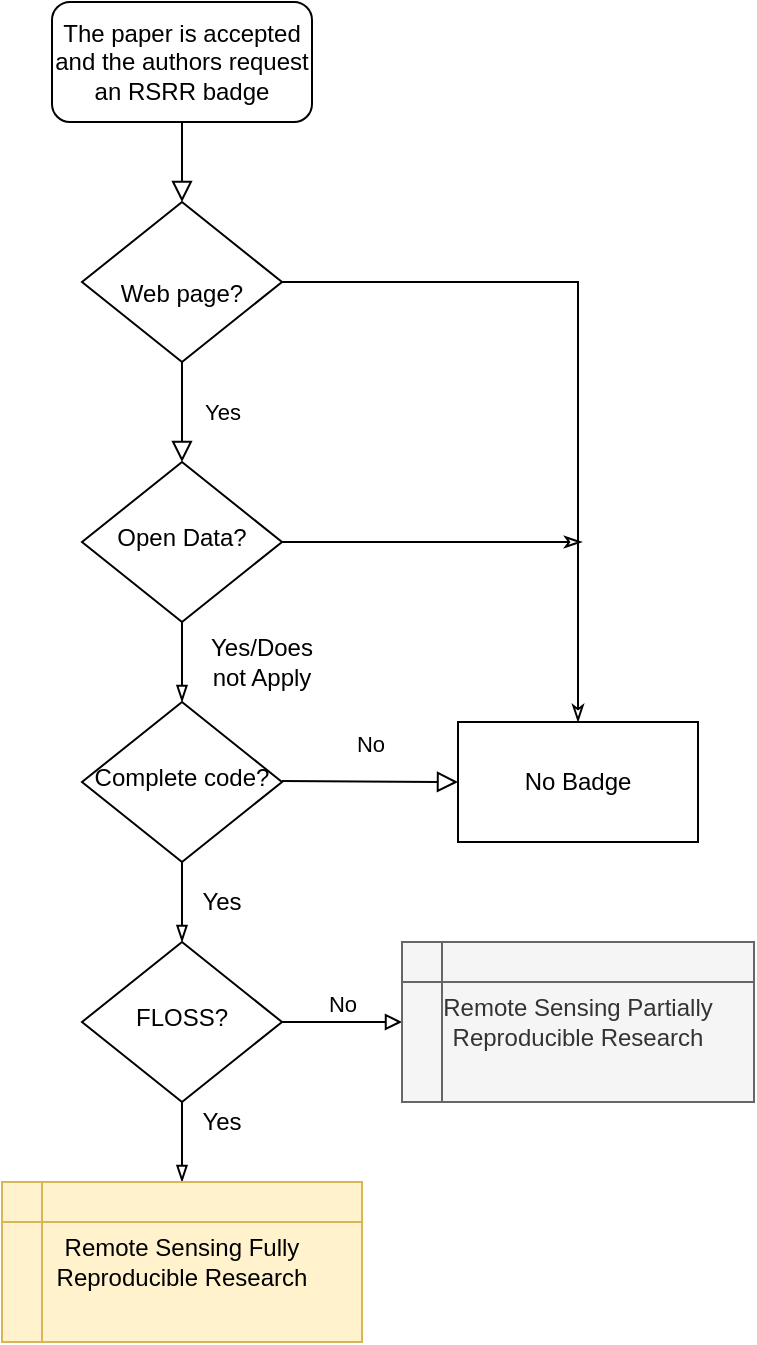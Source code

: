 <mxfile version="13.0.3" type="device"><diagram id="C5RBs43oDa-KdzZeNtuy" name="Page-1"><mxGraphModel dx="1106" dy="1003" grid="1" gridSize="10" guides="1" tooltips="1" connect="1" arrows="1" fold="1" page="1" pageScale="1" pageWidth="827" pageHeight="1169" math="0" shadow="0"><root><mxCell id="WIyWlLk6GJQsqaUBKTNV-0"/><mxCell id="WIyWlLk6GJQsqaUBKTNV-1" parent="WIyWlLk6GJQsqaUBKTNV-0"/><mxCell id="WIyWlLk6GJQsqaUBKTNV-2" value="" style="rounded=0;html=1;jettySize=auto;orthogonalLoop=1;fontSize=11;endArrow=block;endFill=0;endSize=8;strokeWidth=1;shadow=0;labelBackgroundColor=none;edgeStyle=orthogonalEdgeStyle;" parent="WIyWlLk6GJQsqaUBKTNV-1" source="WIyWlLk6GJQsqaUBKTNV-3" edge="1"><mxGeometry relative="1" as="geometry"><mxPoint x="220" y="160" as="targetPoint"/></mxGeometry></mxCell><mxCell id="WIyWlLk6GJQsqaUBKTNV-3" value="The paper is accepted and the authors request an RSRR badge" style="rounded=1;whiteSpace=wrap;html=1;fontSize=12;glass=0;strokeWidth=1;shadow=0;" parent="WIyWlLk6GJQsqaUBKTNV-1" vertex="1"><mxGeometry x="155" y="60" width="130" height="60" as="geometry"/></mxCell><mxCell id="WIyWlLk6GJQsqaUBKTNV-4" value="Yes" style="rounded=0;html=1;jettySize=auto;orthogonalLoop=1;fontSize=11;endArrow=block;endFill=0;endSize=8;strokeWidth=1;shadow=0;labelBackgroundColor=none;edgeStyle=orthogonalEdgeStyle;exitX=0.5;exitY=1;exitDx=0;exitDy=0;" parent="WIyWlLk6GJQsqaUBKTNV-1" source="bruOQW7kfrCQtIVcJvdp-8" edge="1"><mxGeometry y="20" relative="1" as="geometry"><mxPoint as="offset"/><mxPoint x="220" y="260" as="sourcePoint"/><mxPoint x="220" y="290" as="targetPoint"/></mxGeometry></mxCell><mxCell id="bruOQW7kfrCQtIVcJvdp-10" style="edgeStyle=orthogonalEdgeStyle;rounded=0;orthogonalLoop=1;jettySize=auto;html=1;exitX=0.5;exitY=1;exitDx=0;exitDy=0;entryX=0.5;entryY=0;entryDx=0;entryDy=0;endArrow=blockThin;endFill=0;" parent="WIyWlLk6GJQsqaUBKTNV-1" source="bruOQW7kfrCQtIVcJvdp-1" target="bruOQW7kfrCQtIVcJvdp-4" edge="1"><mxGeometry relative="1" as="geometry"/></mxCell><mxCell id="AORnWom1Z4RCy3qAyYUr-8" value="" style="edgeStyle=orthogonalEdgeStyle;rounded=0;orthogonalLoop=1;jettySize=auto;html=1;endArrow=classicThin;endFill=0;" edge="1" parent="WIyWlLk6GJQsqaUBKTNV-1" source="bruOQW7kfrCQtIVcJvdp-1"><mxGeometry relative="1" as="geometry"><mxPoint x="420" y="330" as="targetPoint"/></mxGeometry></mxCell><mxCell id="bruOQW7kfrCQtIVcJvdp-1" value="Open Data?" style="rhombus;whiteSpace=wrap;html=1;shadow=0;fontFamily=Helvetica;fontSize=12;align=center;strokeWidth=1;spacing=6;spacingTop=-4;" parent="WIyWlLk6GJQsqaUBKTNV-1" vertex="1"><mxGeometry x="170" y="290" width="100" height="80" as="geometry"/></mxCell><mxCell id="bruOQW7kfrCQtIVcJvdp-11" style="edgeStyle=orthogonalEdgeStyle;rounded=0;orthogonalLoop=1;jettySize=auto;html=1;entryX=0.5;entryY=0;entryDx=0;entryDy=0;endArrow=blockThin;endFill=0;" parent="WIyWlLk6GJQsqaUBKTNV-1" source="bruOQW7kfrCQtIVcJvdp-4" target="bruOQW7kfrCQtIVcJvdp-5" edge="1"><mxGeometry relative="1" as="geometry"/></mxCell><mxCell id="bruOQW7kfrCQtIVcJvdp-4" value="Complete code?" style="rhombus;whiteSpace=wrap;html=1;shadow=0;fontFamily=Helvetica;fontSize=12;align=center;strokeWidth=1;spacing=6;spacingTop=-4;" parent="WIyWlLk6GJQsqaUBKTNV-1" vertex="1"><mxGeometry x="170" y="410" width="100" height="80" as="geometry"/></mxCell><mxCell id="bruOQW7kfrCQtIVcJvdp-19" value="" style="edgeStyle=orthogonalEdgeStyle;rounded=0;orthogonalLoop=1;jettySize=auto;html=1;endArrow=blockThin;endFill=0;" parent="WIyWlLk6GJQsqaUBKTNV-1" source="bruOQW7kfrCQtIVcJvdp-5" edge="1"><mxGeometry relative="1" as="geometry"><mxPoint x="220" y="650" as="targetPoint"/></mxGeometry></mxCell><mxCell id="bruOQW7kfrCQtIVcJvdp-25" value="No" style="edgeStyle=orthogonalEdgeStyle;rounded=0;orthogonalLoop=1;jettySize=auto;html=1;endArrow=block;endFill=0;" parent="WIyWlLk6GJQsqaUBKTNV-1" source="bruOQW7kfrCQtIVcJvdp-5" edge="1"><mxGeometry y="10" relative="1" as="geometry"><mxPoint x="330" y="570" as="targetPoint"/><mxPoint as="offset"/></mxGeometry></mxCell><mxCell id="bruOQW7kfrCQtIVcJvdp-5" value="FLOSS?" style="rhombus;whiteSpace=wrap;html=1;shadow=0;fontFamily=Helvetica;fontSize=12;align=center;strokeWidth=1;spacing=6;spacingTop=-4;" parent="WIyWlLk6GJQsqaUBKTNV-1" vertex="1"><mxGeometry x="170" y="530" width="100" height="80" as="geometry"/></mxCell><mxCell id="AORnWom1Z4RCy3qAyYUr-5" value="" style="edgeStyle=orthogonalEdgeStyle;rounded=0;orthogonalLoop=1;jettySize=auto;html=1;endArrow=classicThin;endFill=0;entryX=0.5;entryY=0;entryDx=0;entryDy=0;" edge="1" parent="WIyWlLk6GJQsqaUBKTNV-1" source="bruOQW7kfrCQtIVcJvdp-8" target="bruOQW7kfrCQtIVcJvdp-21"><mxGeometry relative="1" as="geometry"><mxPoint x="350" y="200" as="targetPoint"/></mxGeometry></mxCell><mxCell id="bruOQW7kfrCQtIVcJvdp-8" value="&lt;br&gt;Web page?" style="rhombus;whiteSpace=wrap;html=1;shadow=0;fontFamily=Helvetica;fontSize=12;align=center;strokeWidth=1;spacing=6;spacingTop=-4;gradientColor=#ffffff;" parent="WIyWlLk6GJQsqaUBKTNV-1" vertex="1"><mxGeometry x="170" y="160" width="100" height="80" as="geometry"/></mxCell><mxCell id="bruOQW7kfrCQtIVcJvdp-12" value="No" style="edgeStyle=orthogonalEdgeStyle;rounded=0;html=1;jettySize=auto;orthogonalLoop=1;fontSize=11;endArrow=block;endFill=0;endSize=8;strokeWidth=1;shadow=0;labelBackgroundColor=none;entryX=0;entryY=0.5;entryDx=0;entryDy=0;verticalAlign=bottom;" parent="WIyWlLk6GJQsqaUBKTNV-1" target="bruOQW7kfrCQtIVcJvdp-21" edge="1"><mxGeometry y="10" relative="1" as="geometry"><mxPoint as="offset"/><mxPoint x="270" y="449.5" as="sourcePoint"/><mxPoint x="320" y="449.5" as="targetPoint"/><Array as="points"><mxPoint x="358" y="450"/></Array></mxGeometry></mxCell><mxCell id="bruOQW7kfrCQtIVcJvdp-13" value="Yes/Does not Apply" style="text;html=1;strokeColor=none;fillColor=none;align=center;verticalAlign=middle;whiteSpace=wrap;rounded=0;" parent="WIyWlLk6GJQsqaUBKTNV-1" vertex="1"><mxGeometry x="240" y="380" width="40" height="20" as="geometry"/></mxCell><mxCell id="bruOQW7kfrCQtIVcJvdp-15" value="Yes" style="text;html=1;strokeColor=none;fillColor=none;align=center;verticalAlign=middle;whiteSpace=wrap;rounded=0;" parent="WIyWlLk6GJQsqaUBKTNV-1" vertex="1"><mxGeometry x="220" y="500" width="40" height="20" as="geometry"/></mxCell><mxCell id="bruOQW7kfrCQtIVcJvdp-20" value="Yes" style="text;html=1;strokeColor=none;fillColor=none;align=center;verticalAlign=middle;whiteSpace=wrap;rounded=0;" parent="WIyWlLk6GJQsqaUBKTNV-1" vertex="1"><mxGeometry x="220" y="610" width="40" height="20" as="geometry"/></mxCell><mxCell id="bruOQW7kfrCQtIVcJvdp-21" value="No Badge&lt;br&gt;" style="rounded=0;whiteSpace=wrap;html=1;" parent="WIyWlLk6GJQsqaUBKTNV-1" vertex="1"><mxGeometry x="358" y="420" width="120" height="60" as="geometry"/></mxCell><mxCell id="bruOQW7kfrCQtIVcJvdp-26" value="Remote Sensing Partially Reproducible Research" style="shape=internalStorage;whiteSpace=wrap;html=1;backgroundOutline=1;fillColor=#f5f5f5;strokeColor=#666666;fontColor=#333333;" parent="WIyWlLk6GJQsqaUBKTNV-1" vertex="1"><mxGeometry x="330" y="530" width="176" height="80" as="geometry"/></mxCell><mxCell id="bruOQW7kfrCQtIVcJvdp-27" value="Remote Sensing Fully Reproducible Research" style="shape=internalStorage;whiteSpace=wrap;html=1;backgroundOutline=1;fillColor=#fff2cc;strokeColor=#d6b656;" parent="WIyWlLk6GJQsqaUBKTNV-1" vertex="1"><mxGeometry x="130" y="650" width="180" height="80" as="geometry"/></mxCell></root></mxGraphModel></diagram></mxfile>